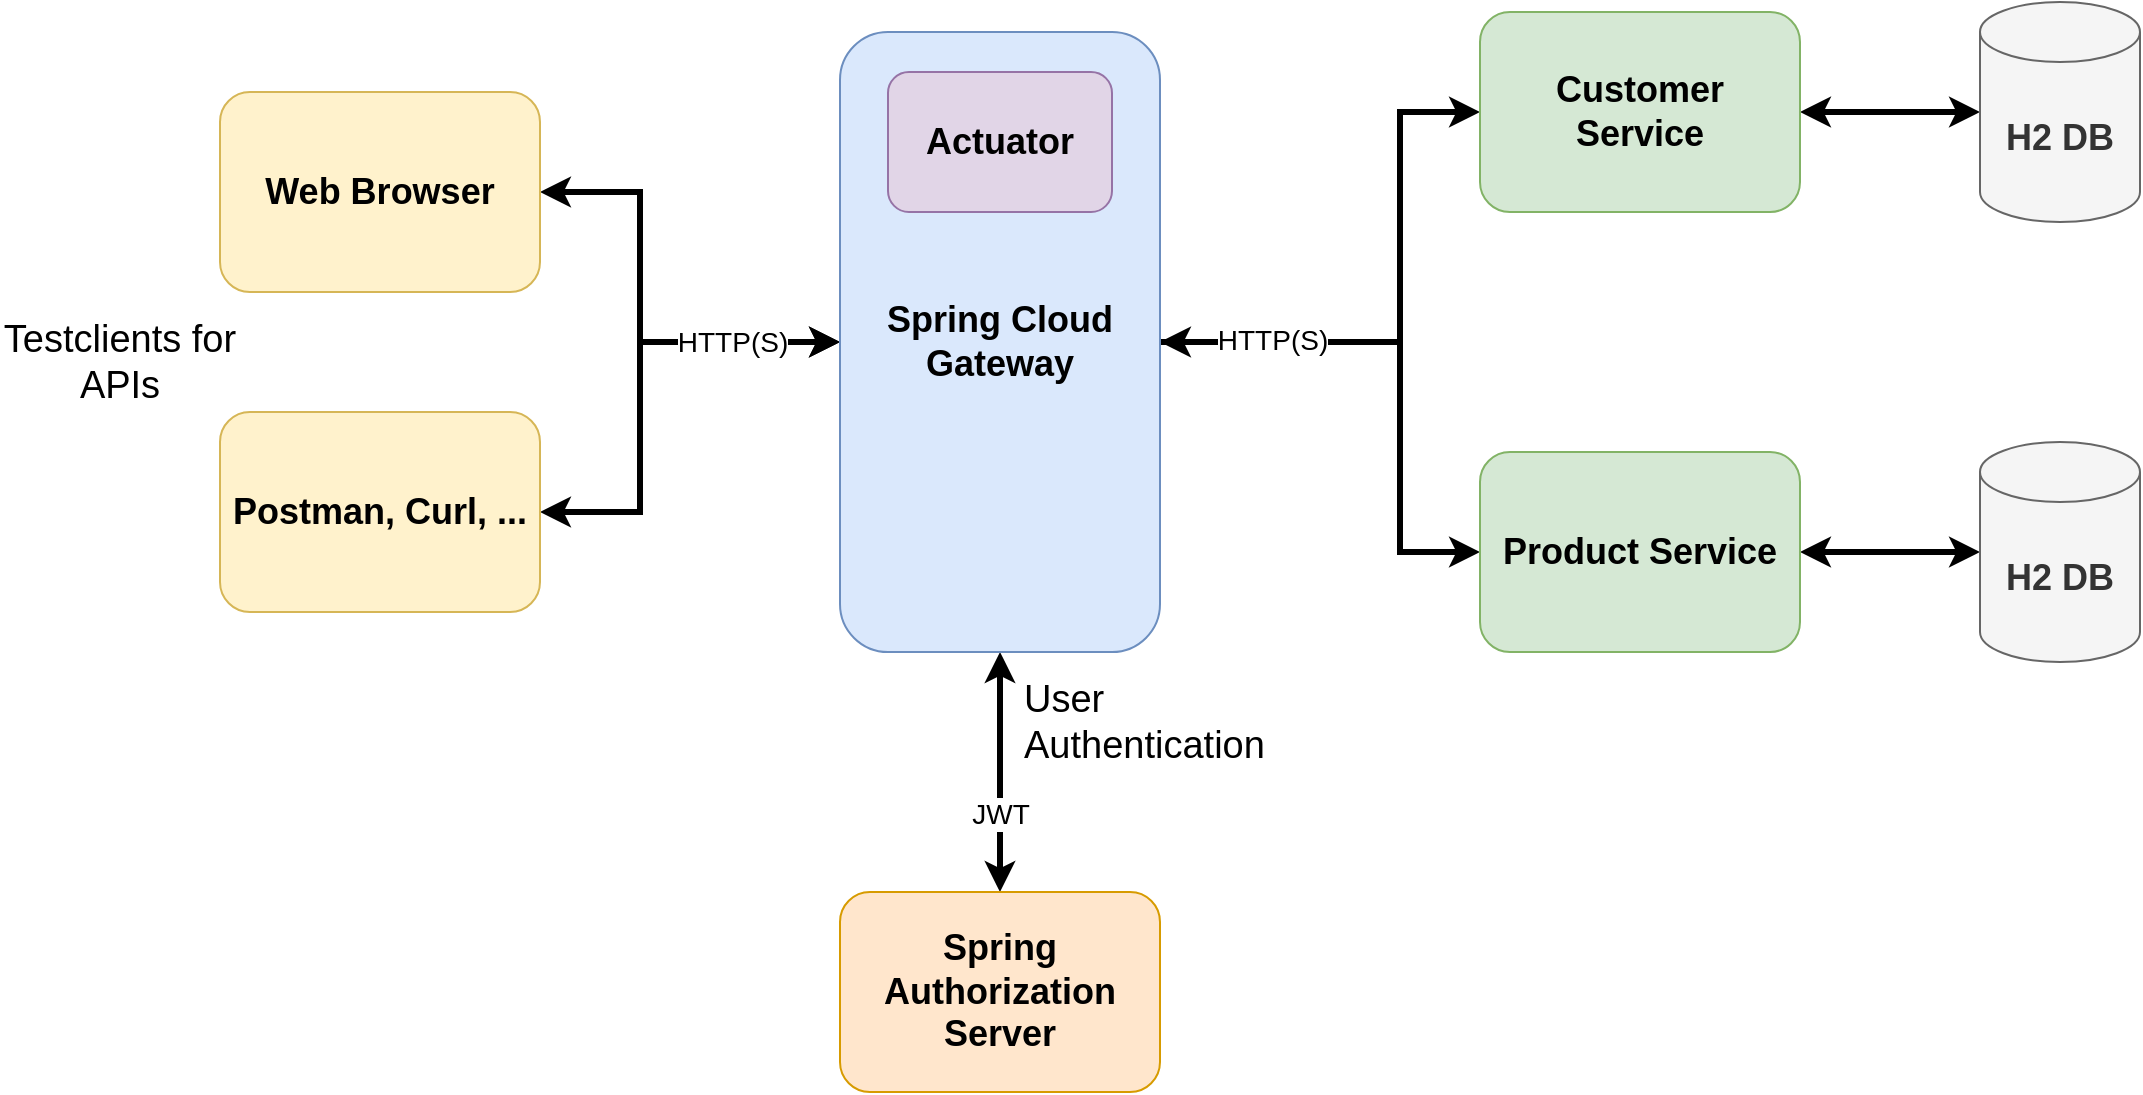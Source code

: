 <mxfile version="21.2.8" type="device">
  <diagram name="Page-1" id="oiDOwIseU5BvPzYJeGbI">
    <mxGraphModel dx="1242" dy="827" grid="1" gridSize="10" guides="1" tooltips="1" connect="1" arrows="1" fold="1" page="1" pageScale="1" pageWidth="1169" pageHeight="827" math="0" shadow="0">
      <root>
        <mxCell id="0" />
        <mxCell id="1" parent="0" />
        <mxCell id="AUySJYUAtM3CedbyxXsD-10" style="edgeStyle=orthogonalEdgeStyle;rounded=0;orthogonalLoop=1;jettySize=auto;html=1;entryX=0;entryY=0.5;entryDx=0;entryDy=0;strokeWidth=3;startArrow=classic;startFill=1;" parent="1" source="AUySJYUAtM3CedbyxXsD-1" target="AUySJYUAtM3CedbyxXsD-3" edge="1">
          <mxGeometry relative="1" as="geometry">
            <Array as="points">
              <mxPoint x="380" y="210" />
              <mxPoint x="380" y="285" />
            </Array>
          </mxGeometry>
        </mxCell>
        <mxCell id="AUySJYUAtM3CedbyxXsD-1" value="&lt;font style=&quot;font-size: 18px;&quot;&gt;&lt;b&gt;Web Browser&lt;/b&gt;&lt;/font&gt;" style="rounded=1;whiteSpace=wrap;html=1;fillColor=#fff2cc;strokeColor=#d6b656;" parent="1" vertex="1">
          <mxGeometry x="170" y="160" width="160" height="100" as="geometry" />
        </mxCell>
        <mxCell id="AUySJYUAtM3CedbyxXsD-11" style="edgeStyle=orthogonalEdgeStyle;rounded=0;orthogonalLoop=1;jettySize=auto;html=1;entryX=0;entryY=0.5;entryDx=0;entryDy=0;strokeWidth=3;startArrow=classic;startFill=1;" parent="1" source="AUySJYUAtM3CedbyxXsD-2" target="AUySJYUAtM3CedbyxXsD-3" edge="1">
          <mxGeometry relative="1" as="geometry">
            <Array as="points">
              <mxPoint x="380" y="370" />
              <mxPoint x="380" y="285" />
            </Array>
          </mxGeometry>
        </mxCell>
        <mxCell id="X0EdleJD8Ir6DXl-IK4l-1" value="&lt;font style=&quot;font-size: 14px;&quot;&gt;HTTP(S)&lt;/font&gt;" style="edgeLabel;html=1;align=center;verticalAlign=middle;resizable=0;points=[];" vertex="1" connectable="0" parent="AUySJYUAtM3CedbyxXsD-11">
          <mxGeometry x="0.54" relative="1" as="geometry">
            <mxPoint as="offset" />
          </mxGeometry>
        </mxCell>
        <mxCell id="AUySJYUAtM3CedbyxXsD-2" value="&lt;font style=&quot;font-size: 18px;&quot;&gt;&lt;b&gt;Postman, Curl, ...&lt;/b&gt;&lt;/font&gt;" style="rounded=1;whiteSpace=wrap;html=1;fillColor=#fff2cc;strokeColor=#d6b656;" parent="1" vertex="1">
          <mxGeometry x="170" y="320" width="160" height="100" as="geometry" />
        </mxCell>
        <mxCell id="AUySJYUAtM3CedbyxXsD-7" style="edgeStyle=orthogonalEdgeStyle;rounded=0;orthogonalLoop=1;jettySize=auto;html=1;entryX=0;entryY=0.5;entryDx=0;entryDy=0;strokeWidth=3;" parent="1" source="AUySJYUAtM3CedbyxXsD-3" target="AUySJYUAtM3CedbyxXsD-4" edge="1">
          <mxGeometry relative="1" as="geometry">
            <Array as="points">
              <mxPoint x="760" y="285" />
              <mxPoint x="760" y="170" />
            </Array>
          </mxGeometry>
        </mxCell>
        <mxCell id="AUySJYUAtM3CedbyxXsD-8" style="edgeStyle=orthogonalEdgeStyle;rounded=0;orthogonalLoop=1;jettySize=auto;html=1;entryX=0;entryY=0.5;entryDx=0;entryDy=0;strokeWidth=3;startArrow=classic;startFill=1;" parent="1" source="AUySJYUAtM3CedbyxXsD-3" target="AUySJYUAtM3CedbyxXsD-5" edge="1">
          <mxGeometry relative="1" as="geometry">
            <Array as="points">
              <mxPoint x="760" y="285" />
              <mxPoint x="760" y="390" />
            </Array>
          </mxGeometry>
        </mxCell>
        <mxCell id="X0EdleJD8Ir6DXl-IK4l-2" value="&lt;font style=&quot;font-size: 14px;&quot;&gt;HTTP(S)&lt;/font&gt;" style="edgeLabel;html=1;align=center;verticalAlign=middle;resizable=0;points=[];" vertex="1" connectable="0" parent="AUySJYUAtM3CedbyxXsD-8">
          <mxGeometry x="-0.577" y="1" relative="1" as="geometry">
            <mxPoint as="offset" />
          </mxGeometry>
        </mxCell>
        <mxCell id="AUySJYUAtM3CedbyxXsD-24" style="edgeStyle=orthogonalEdgeStyle;rounded=0;orthogonalLoop=1;jettySize=auto;html=1;exitX=0.5;exitY=1;exitDx=0;exitDy=0;entryX=0.5;entryY=0;entryDx=0;entryDy=0;strokeWidth=3;startArrow=classic;startFill=1;" parent="1" source="AUySJYUAtM3CedbyxXsD-3" target="AUySJYUAtM3CedbyxXsD-20" edge="1">
          <mxGeometry relative="1" as="geometry" />
        </mxCell>
        <mxCell id="AUySJYUAtM3CedbyxXsD-25" value="&lt;font style=&quot;font-size: 14px;&quot;&gt;JWT&lt;/font&gt;" style="edgeLabel;html=1;align=center;verticalAlign=middle;resizable=0;points=[];" parent="AUySJYUAtM3CedbyxXsD-24" vertex="1" connectable="0">
          <mxGeometry x="0.175" y="2" relative="1" as="geometry">
            <mxPoint x="-2" y="10" as="offset" />
          </mxGeometry>
        </mxCell>
        <mxCell id="AUySJYUAtM3CedbyxXsD-3" value="&lt;font style=&quot;font-size: 18px;&quot;&gt;&lt;b&gt;Spring Cloud Gateway&lt;/b&gt;&lt;/font&gt;" style="rounded=1;whiteSpace=wrap;html=1;fillColor=#dae8fc;strokeColor=#6c8ebf;" parent="1" vertex="1">
          <mxGeometry x="480" y="130" width="160" height="310" as="geometry" />
        </mxCell>
        <mxCell id="AUySJYUAtM3CedbyxXsD-17" style="edgeStyle=orthogonalEdgeStyle;rounded=0;orthogonalLoop=1;jettySize=auto;html=1;entryX=0;entryY=0.5;entryDx=0;entryDy=0;entryPerimeter=0;strokeWidth=3;startArrow=classic;startFill=1;" parent="1" source="AUySJYUAtM3CedbyxXsD-4" target="AUySJYUAtM3CedbyxXsD-14" edge="1">
          <mxGeometry relative="1" as="geometry" />
        </mxCell>
        <mxCell id="AUySJYUAtM3CedbyxXsD-4" value="&lt;font style=&quot;font-size: 18px;&quot;&gt;&lt;b&gt;Customer &lt;br&gt;Service&lt;/b&gt;&lt;/font&gt;" style="rounded=1;whiteSpace=wrap;html=1;fillColor=#d5e8d4;strokeColor=#82b366;" parent="1" vertex="1">
          <mxGeometry x="800" y="120" width="160" height="100" as="geometry" />
        </mxCell>
        <mxCell id="AUySJYUAtM3CedbyxXsD-18" style="edgeStyle=orthogonalEdgeStyle;rounded=0;orthogonalLoop=1;jettySize=auto;html=1;entryX=0;entryY=0.5;entryDx=0;entryDy=0;entryPerimeter=0;strokeWidth=3;startArrow=classic;startFill=1;" parent="1" source="AUySJYUAtM3CedbyxXsD-5" target="AUySJYUAtM3CedbyxXsD-15" edge="1">
          <mxGeometry relative="1" as="geometry" />
        </mxCell>
        <mxCell id="AUySJYUAtM3CedbyxXsD-5" value="&lt;font style=&quot;font-size: 18px;&quot;&gt;&lt;b&gt;Product Service&lt;/b&gt;&lt;/font&gt;" style="rounded=1;whiteSpace=wrap;html=1;fillColor=#d5e8d4;strokeColor=#82b366;" parent="1" vertex="1">
          <mxGeometry x="800" y="340" width="160" height="100" as="geometry" />
        </mxCell>
        <mxCell id="AUySJYUAtM3CedbyxXsD-14" value="&lt;font style=&quot;font-size: 18px;&quot;&gt;&lt;b&gt;H2 DB&lt;/b&gt;&lt;/font&gt;" style="shape=cylinder3;whiteSpace=wrap;html=1;boundedLbl=1;backgroundOutline=1;size=15;fillColor=#f5f5f5;fontColor=#333333;strokeColor=#666666;" parent="1" vertex="1">
          <mxGeometry x="1050" y="115" width="80" height="110" as="geometry" />
        </mxCell>
        <mxCell id="AUySJYUAtM3CedbyxXsD-15" value="&lt;font style=&quot;font-size: 18px;&quot;&gt;&lt;b&gt;H2 DB&lt;/b&gt;&lt;/font&gt;" style="shape=cylinder3;whiteSpace=wrap;html=1;boundedLbl=1;backgroundOutline=1;size=15;fillColor=#f5f5f5;fontColor=#333333;strokeColor=#666666;" parent="1" vertex="1">
          <mxGeometry x="1050" y="335" width="80" height="110" as="geometry" />
        </mxCell>
        <mxCell id="AUySJYUAtM3CedbyxXsD-20" value="&lt;font style=&quot;font-size: 18px;&quot;&gt;&lt;b&gt;Spring Authorization Server&lt;/b&gt;&lt;/font&gt;" style="rounded=1;whiteSpace=wrap;html=1;fillColor=#ffe6cc;strokeColor=#d79b00;" parent="1" vertex="1">
          <mxGeometry x="480" y="560" width="160" height="100" as="geometry" />
        </mxCell>
        <mxCell id="AUySJYUAtM3CedbyxXsD-21" value="&lt;font style=&quot;font-size: 18px;&quot;&gt;&lt;b&gt;Actuator&lt;/b&gt;&lt;/font&gt;" style="rounded=1;whiteSpace=wrap;html=1;fillColor=#e1d5e7;strokeColor=#9673a6;" parent="1" vertex="1">
          <mxGeometry x="504" y="150" width="112" height="70" as="geometry" />
        </mxCell>
        <mxCell id="AUySJYUAtM3CedbyxXsD-23" value="&lt;font style=&quot;font-size: 19px;&quot;&gt;User Authentication&lt;/font&gt;" style="text;html=1;strokeColor=none;fillColor=none;align=left;verticalAlign=middle;whiteSpace=wrap;rounded=0;" parent="1" vertex="1">
          <mxGeometry x="570" y="460" width="120" height="30" as="geometry" />
        </mxCell>
        <mxCell id="AUySJYUAtM3CedbyxXsD-28" value="&lt;font style=&quot;font-size: 19px;&quot;&gt;Testclients for APIs&lt;/font&gt;" style="text;html=1;strokeColor=none;fillColor=none;align=center;verticalAlign=middle;whiteSpace=wrap;rounded=0;" parent="1" vertex="1">
          <mxGeometry x="60" y="280" width="120" height="30" as="geometry" />
        </mxCell>
      </root>
    </mxGraphModel>
  </diagram>
</mxfile>

